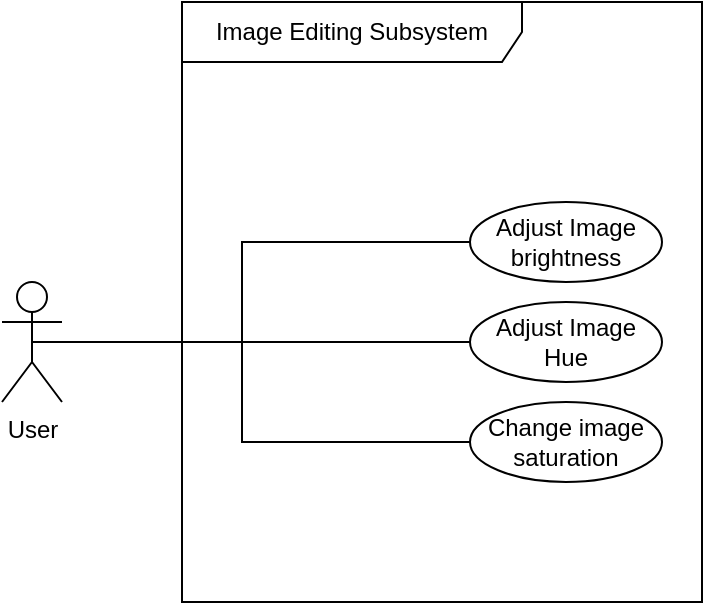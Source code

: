 <mxfile version="21.3.2" type="google">
  <diagram id="C5RBs43oDa-KdzZeNtuy" name="Page-1">
    <mxGraphModel grid="1" page="1" gridSize="10" guides="1" tooltips="1" connect="1" arrows="1" fold="1" pageScale="1" pageWidth="827" pageHeight="1169" math="0" shadow="0">
      <root>
        <mxCell id="WIyWlLk6GJQsqaUBKTNV-0" />
        <mxCell id="WIyWlLk6GJQsqaUBKTNV-1" parent="WIyWlLk6GJQsqaUBKTNV-0" />
        <mxCell id="eDxNF5QPpv0fUffQ9Sze-29" value="User" style="shape=umlActor;verticalLabelPosition=bottom;verticalAlign=top;html=1;" vertex="1" parent="WIyWlLk6GJQsqaUBKTNV-1">
          <mxGeometry x="180" y="290" width="30" height="60" as="geometry" />
        </mxCell>
        <mxCell id="eDxNF5QPpv0fUffQ9Sze-30" value="Image Editing Subsystem" style="shape=umlFrame;whiteSpace=wrap;html=1;pointerEvents=0;width=170;height=30;" vertex="1" parent="WIyWlLk6GJQsqaUBKTNV-1">
          <mxGeometry x="270" y="150" width="260" height="300" as="geometry" />
        </mxCell>
        <mxCell id="eDxNF5QPpv0fUffQ9Sze-61" style="edgeStyle=orthogonalEdgeStyle;rounded=0;orthogonalLoop=1;jettySize=auto;html=1;entryX=0.5;entryY=0.5;entryDx=0;entryDy=0;entryPerimeter=0;endArrow=none;endFill=0;" edge="1" parent="WIyWlLk6GJQsqaUBKTNV-1" source="eDxNF5QPpv0fUffQ9Sze-49" target="eDxNF5QPpv0fUffQ9Sze-29">
          <mxGeometry relative="1" as="geometry">
            <Array as="points">
              <mxPoint x="300" y="270" />
              <mxPoint x="300" y="320" />
            </Array>
          </mxGeometry>
        </mxCell>
        <mxCell id="eDxNF5QPpv0fUffQ9Sze-49" value="Adjust Image brightness" style="ellipse;whiteSpace=wrap;html=1;" vertex="1" parent="WIyWlLk6GJQsqaUBKTNV-1">
          <mxGeometry x="414" y="250" width="96" height="40" as="geometry" />
        </mxCell>
        <mxCell id="eDxNF5QPpv0fUffQ9Sze-62" style="edgeStyle=orthogonalEdgeStyle;rounded=0;orthogonalLoop=1;jettySize=auto;html=1;endArrow=none;endFill=0;" edge="1" parent="WIyWlLk6GJQsqaUBKTNV-1" source="eDxNF5QPpv0fUffQ9Sze-51">
          <mxGeometry relative="1" as="geometry">
            <mxPoint x="200" y="320" as="targetPoint" />
          </mxGeometry>
        </mxCell>
        <mxCell id="eDxNF5QPpv0fUffQ9Sze-51" value="Adjust Image Hue" style="ellipse;whiteSpace=wrap;html=1;" vertex="1" parent="WIyWlLk6GJQsqaUBKTNV-1">
          <mxGeometry x="414" y="300" width="96" height="40" as="geometry" />
        </mxCell>
        <mxCell id="eDxNF5QPpv0fUffQ9Sze-63" style="edgeStyle=orthogonalEdgeStyle;rounded=0;orthogonalLoop=1;jettySize=auto;html=1;endArrow=none;endFill=0;entryX=0.5;entryY=0.5;entryDx=0;entryDy=0;entryPerimeter=0;" edge="1" parent="WIyWlLk6GJQsqaUBKTNV-1" source="eDxNF5QPpv0fUffQ9Sze-57" target="eDxNF5QPpv0fUffQ9Sze-29">
          <mxGeometry relative="1" as="geometry">
            <mxPoint x="200" y="320" as="targetPoint" />
            <Array as="points">
              <mxPoint x="300" y="370" />
              <mxPoint x="300" y="320" />
            </Array>
          </mxGeometry>
        </mxCell>
        <mxCell id="eDxNF5QPpv0fUffQ9Sze-57" value="Change image saturation" style="ellipse;whiteSpace=wrap;html=1;" vertex="1" parent="WIyWlLk6GJQsqaUBKTNV-1">
          <mxGeometry x="414" y="350" width="96" height="40" as="geometry" />
        </mxCell>
      </root>
    </mxGraphModel>
  </diagram>
</mxfile>
